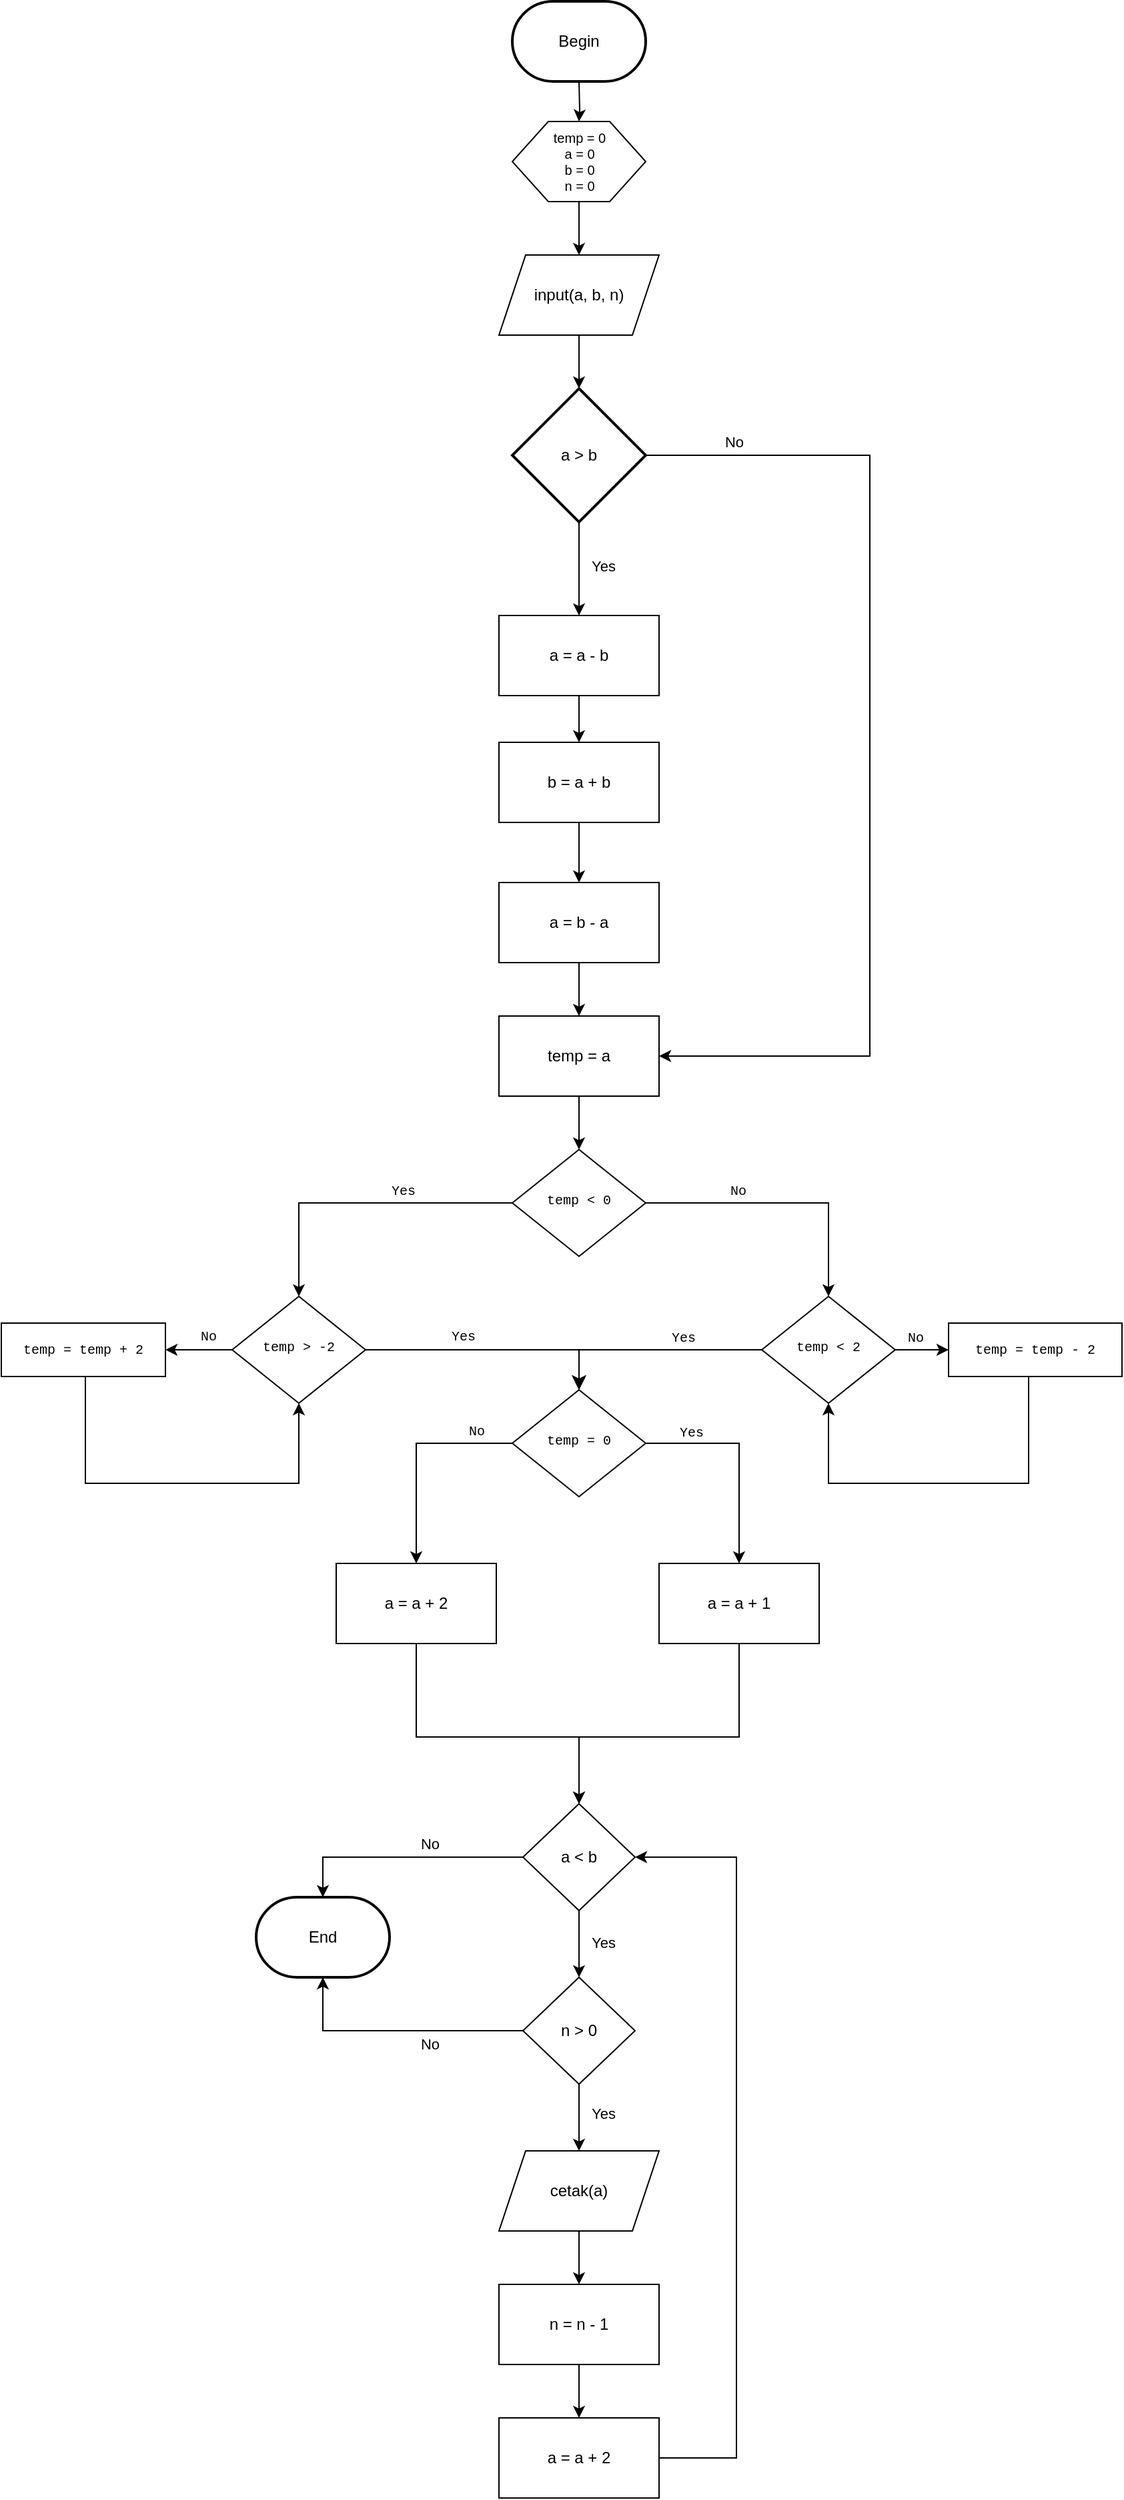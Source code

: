 <mxfile version="21.7.5" type="github">
  <diagram name="Page-1" id="A41Sm2gP48WwYxCH8jK3">
    <mxGraphModel dx="1105" dy="713" grid="1" gridSize="10" guides="1" tooltips="1" connect="1" arrows="1" fold="1" page="1" pageScale="1" pageWidth="827" pageHeight="1169" math="0" shadow="0">
      <root>
        <mxCell id="0" />
        <mxCell id="1" parent="0" />
        <mxCell id="9rebO3kFmRryqbS-nXFS-4" style="edgeStyle=orthogonalEdgeStyle;rounded=0;orthogonalLoop=1;jettySize=auto;html=1;" parent="1" target="9rebO3kFmRryqbS-nXFS-3" edge="1">
          <mxGeometry relative="1" as="geometry">
            <mxPoint x="872" y="150" as="sourcePoint" />
          </mxGeometry>
        </mxCell>
        <mxCell id="9rebO3kFmRryqbS-nXFS-2" value="" style="verticalLabelPosition=bottom;verticalAlign=top;html=1;shape=hexagon;perimeter=hexagonPerimeter2;arcSize=6;size=0.27;" parent="1" vertex="1">
          <mxGeometry x="822" y="180" width="100" height="60" as="geometry" />
        </mxCell>
        <mxCell id="9rebO3kFmRryqbS-nXFS-11" style="edgeStyle=orthogonalEdgeStyle;rounded=0;orthogonalLoop=1;jettySize=auto;html=1;entryX=0.5;entryY=0;entryDx=0;entryDy=0;" parent="1" source="9rebO3kFmRryqbS-nXFS-3" target="9rebO3kFmRryqbS-nXFS-5" edge="1">
          <mxGeometry relative="1" as="geometry" />
        </mxCell>
        <mxCell id="9rebO3kFmRryqbS-nXFS-3" value="&lt;div style=&quot;font-size: 10px;&quot;&gt;&lt;font style=&quot;font-size: 10px;&quot;&gt;temp = 0&lt;/font&gt;&lt;/div&gt;&lt;div style=&quot;font-size: 10px;&quot;&gt;&lt;font style=&quot;font-size: 10px;&quot;&gt;a = 0&lt;/font&gt;&lt;/div&gt;&lt;div style=&quot;font-size: 10px;&quot;&gt;&lt;font style=&quot;font-size: 10px;&quot;&gt;b = 0&lt;/font&gt;&lt;/div&gt;&lt;div style=&quot;font-size: 10px;&quot;&gt;&lt;font style=&quot;font-size: 10px;&quot;&gt;n = 0&lt;font style=&quot;font-size: 10px;&quot;&gt;&lt;br&gt;&lt;/font&gt;&lt;/font&gt;&lt;/div&gt;" style="text;html=1;align=center;verticalAlign=middle;resizable=0;points=[];autosize=1;strokeColor=none;fillColor=none;" parent="1" vertex="1">
          <mxGeometry x="842" y="180" width="60" height="60" as="geometry" />
        </mxCell>
        <mxCell id="9rebO3kFmRryqbS-nXFS-48" style="edgeStyle=orthogonalEdgeStyle;rounded=0;orthogonalLoop=1;jettySize=auto;html=1;entryX=0.5;entryY=0;entryDx=0;entryDy=0;entryPerimeter=0;" parent="1" source="9rebO3kFmRryqbS-nXFS-5" target="9rebO3kFmRryqbS-nXFS-47" edge="1">
          <mxGeometry relative="1" as="geometry" />
        </mxCell>
        <mxCell id="9rebO3kFmRryqbS-nXFS-5" value="input(a, b, n)" style="shape=parallelogram;perimeter=parallelogramPerimeter;whiteSpace=wrap;html=1;fixedSize=1;" parent="1" vertex="1">
          <mxGeometry x="812" y="280" width="120" height="60" as="geometry" />
        </mxCell>
        <mxCell id="9rebO3kFmRryqbS-nXFS-52" style="edgeStyle=orthogonalEdgeStyle;rounded=0;orthogonalLoop=1;jettySize=auto;html=1;entryX=0.5;entryY=0;entryDx=0;entryDy=0;" parent="1" source="9rebO3kFmRryqbS-nXFS-47" target="9rebO3kFmRryqbS-nXFS-49" edge="1">
          <mxGeometry relative="1" as="geometry" />
        </mxCell>
        <mxCell id="9rebO3kFmRryqbS-nXFS-57" value="Yes" style="edgeLabel;html=1;align=center;verticalAlign=middle;resizable=0;points=[];" parent="9rebO3kFmRryqbS-nXFS-52" vertex="1" connectable="0">
          <mxGeometry x="-0.064" relative="1" as="geometry">
            <mxPoint x="18" as="offset" />
          </mxGeometry>
        </mxCell>
        <mxCell id="9rebO3kFmRryqbS-nXFS-130" style="edgeStyle=orthogonalEdgeStyle;rounded=0;orthogonalLoop=1;jettySize=auto;html=1;entryX=1;entryY=0.5;entryDx=0;entryDy=0;" parent="1" source="9rebO3kFmRryqbS-nXFS-47" target="9rebO3kFmRryqbS-nXFS-134" edge="1">
          <mxGeometry relative="1" as="geometry">
            <mxPoint x="1090" y="890" as="targetPoint" />
            <Array as="points">
              <mxPoint x="1090" y="430" />
              <mxPoint x="1090" y="880" />
            </Array>
          </mxGeometry>
        </mxCell>
        <mxCell id="9rebO3kFmRryqbS-nXFS-131" value="No" style="edgeLabel;html=1;align=center;verticalAlign=middle;resizable=0;points=[];" parent="9rebO3kFmRryqbS-nXFS-130" vertex="1" connectable="0">
          <mxGeometry x="-0.809" relative="1" as="geometry">
            <mxPoint x="-8" y="-10" as="offset" />
          </mxGeometry>
        </mxCell>
        <mxCell id="9rebO3kFmRryqbS-nXFS-47" value="a &amp;gt; b" style="strokeWidth=2;html=1;shape=mxgraph.flowchart.decision;whiteSpace=wrap;" parent="1" vertex="1">
          <mxGeometry x="822" y="380" width="100" height="100" as="geometry" />
        </mxCell>
        <mxCell id="9rebO3kFmRryqbS-nXFS-54" style="edgeStyle=orthogonalEdgeStyle;rounded=0;orthogonalLoop=1;jettySize=auto;html=1;entryX=0.5;entryY=0;entryDx=0;entryDy=0;" parent="1" source="9rebO3kFmRryqbS-nXFS-49" target="9rebO3kFmRryqbS-nXFS-50" edge="1">
          <mxGeometry relative="1" as="geometry" />
        </mxCell>
        <mxCell id="9rebO3kFmRryqbS-nXFS-49" value="a = a - b" style="rounded=0;whiteSpace=wrap;html=1;" parent="1" vertex="1">
          <mxGeometry x="812" y="550" width="120" height="60" as="geometry" />
        </mxCell>
        <mxCell id="9rebO3kFmRryqbS-nXFS-55" style="edgeStyle=orthogonalEdgeStyle;rounded=0;orthogonalLoop=1;jettySize=auto;html=1;entryX=0.5;entryY=0;entryDx=0;entryDy=0;" parent="1" source="9rebO3kFmRryqbS-nXFS-50" target="9rebO3kFmRryqbS-nXFS-51" edge="1">
          <mxGeometry relative="1" as="geometry" />
        </mxCell>
        <mxCell id="9rebO3kFmRryqbS-nXFS-50" value="b = a + b" style="rounded=0;whiteSpace=wrap;html=1;" parent="1" vertex="1">
          <mxGeometry x="812" y="645" width="120" height="60" as="geometry" />
        </mxCell>
        <mxCell id="9rebO3kFmRryqbS-nXFS-129" style="edgeStyle=orthogonalEdgeStyle;rounded=0;orthogonalLoop=1;jettySize=auto;html=1;entryX=0.5;entryY=0;entryDx=0;entryDy=0;" parent="1" source="9rebO3kFmRryqbS-nXFS-51" target="9rebO3kFmRryqbS-nXFS-134" edge="1">
          <mxGeometry relative="1" as="geometry">
            <mxPoint x="872" y="860" as="targetPoint" />
          </mxGeometry>
        </mxCell>
        <mxCell id="9rebO3kFmRryqbS-nXFS-51" value="a = b - a" style="rounded=0;whiteSpace=wrap;html=1;" parent="1" vertex="1">
          <mxGeometry x="812" y="750" width="120" height="60" as="geometry" />
        </mxCell>
        <mxCell id="9rebO3kFmRryqbS-nXFS-95" style="edgeStyle=orthogonalEdgeStyle;rounded=0;orthogonalLoop=1;jettySize=auto;html=1;entryX=0.5;entryY=0;entryDx=0;entryDy=0;fontFamily=Courier New;fontSize=10;" parent="1" source="9rebO3kFmRryqbS-nXFS-99" target="9rebO3kFmRryqbS-nXFS-103" edge="1">
          <mxGeometry relative="1" as="geometry" />
        </mxCell>
        <mxCell id="9rebO3kFmRryqbS-nXFS-96" value="&lt;font style=&quot;font-size: 10px;&quot; face=&quot;Courier New&quot;&gt;Yes&lt;/font&gt;" style="edgeLabel;html=1;align=center;verticalAlign=middle;resizable=0;points=[];" parent="9rebO3kFmRryqbS-nXFS-95" vertex="1" connectable="0">
          <mxGeometry x="-0.37" relative="1" as="geometry">
            <mxPoint x="-10" y="-10" as="offset" />
          </mxGeometry>
        </mxCell>
        <mxCell id="9rebO3kFmRryqbS-nXFS-97" style="edgeStyle=orthogonalEdgeStyle;rounded=0;orthogonalLoop=1;jettySize=auto;html=1;entryX=0.5;entryY=0;entryDx=0;entryDy=0;fontFamily=Courier New;fontSize=10;" parent="1" source="9rebO3kFmRryqbS-nXFS-99" target="9rebO3kFmRryqbS-nXFS-124" edge="1">
          <mxGeometry relative="1" as="geometry">
            <mxPoint x="1082" y="1040" as="targetPoint" />
          </mxGeometry>
        </mxCell>
        <mxCell id="9rebO3kFmRryqbS-nXFS-98" value="&lt;font style=&quot;font-size: 10px;&quot; face=&quot;Courier New&quot;&gt;No&lt;/font&gt;" style="edgeLabel;html=1;align=center;verticalAlign=middle;resizable=0;points=[];" parent="9rebO3kFmRryqbS-nXFS-97" vertex="1" connectable="0">
          <mxGeometry x="-0.336" y="-1" relative="1" as="geometry">
            <mxPoint y="-11" as="offset" />
          </mxGeometry>
        </mxCell>
        <mxCell id="9rebO3kFmRryqbS-nXFS-99" value="temp &amp;lt; 0" style="rhombus;whiteSpace=wrap;html=1;shadow=0;fontFamily=Courier New;fontSize=10;align=center;strokeWidth=1;spacing=6;spacingTop=-4;" parent="1" vertex="1">
          <mxGeometry x="822" y="950" width="100" height="80" as="geometry" />
        </mxCell>
        <mxCell id="9rebO3kFmRryqbS-nXFS-100" value="Yes" style="edgeStyle=orthogonalEdgeStyle;html=1;jettySize=auto;orthogonalLoop=1;fontSize=10;endArrow=classic;endFill=1;endSize=8;strokeWidth=1;shadow=0;labelBackgroundColor=none;fontFamily=Courier New;labelBorderColor=none;rounded=0;entryX=0.5;entryY=0;entryDx=0;entryDy=0;" parent="1" source="9rebO3kFmRryqbS-nXFS-103" target="9rebO3kFmRryqbS-nXFS-110" edge="1">
          <mxGeometry x="-0.234" y="10" relative="1" as="geometry">
            <mxPoint as="offset" />
            <mxPoint x="782" y="1100" as="targetPoint" />
          </mxGeometry>
        </mxCell>
        <mxCell id="9rebO3kFmRryqbS-nXFS-101" style="edgeStyle=orthogonalEdgeStyle;rounded=0;orthogonalLoop=1;jettySize=auto;html=1;entryX=1;entryY=0.5;entryDx=0;entryDy=0;fontFamily=Courier New;fontSize=10;" parent="1" source="9rebO3kFmRryqbS-nXFS-103" target="9rebO3kFmRryqbS-nXFS-105" edge="1">
          <mxGeometry relative="1" as="geometry" />
        </mxCell>
        <mxCell id="9rebO3kFmRryqbS-nXFS-102" value="&lt;div style=&quot;font-size: 10px;&quot;&gt;No&lt;/div&gt;" style="edgeLabel;html=1;align=center;verticalAlign=middle;resizable=0;points=[];fontSize=10;fontFamily=Courier New;" parent="9rebO3kFmRryqbS-nXFS-101" vertex="1" connectable="0">
          <mxGeometry x="-0.28" relative="1" as="geometry">
            <mxPoint y="-10" as="offset" />
          </mxGeometry>
        </mxCell>
        <mxCell id="9rebO3kFmRryqbS-nXFS-103" value="temp &amp;gt; -2" style="rhombus;whiteSpace=wrap;html=1;shadow=0;fontFamily=Courier New;fontSize=10;align=center;strokeWidth=1;spacing=6;spacingTop=-4;" parent="1" vertex="1">
          <mxGeometry x="612" y="1060" width="100" height="80" as="geometry" />
        </mxCell>
        <mxCell id="9rebO3kFmRryqbS-nXFS-104" style="edgeStyle=orthogonalEdgeStyle;rounded=0;orthogonalLoop=1;jettySize=auto;html=1;entryX=0.5;entryY=1;entryDx=0;entryDy=0;fontFamily=Courier New;fontSize=10;" parent="1" source="9rebO3kFmRryqbS-nXFS-105" target="9rebO3kFmRryqbS-nXFS-103" edge="1">
          <mxGeometry relative="1" as="geometry">
            <mxPoint x="502.0" y="1280" as="targetPoint" />
            <Array as="points">
              <mxPoint x="502" y="1200" />
              <mxPoint x="662" y="1200" />
            </Array>
          </mxGeometry>
        </mxCell>
        <mxCell id="9rebO3kFmRryqbS-nXFS-105" value="temp = temp + 2" style="rounded=1;whiteSpace=wrap;html=1;fontSize=10;glass=0;strokeWidth=1;shadow=0;fontFamily=Courier New;arcSize=0;" parent="1" vertex="1">
          <mxGeometry x="439" y="1080" width="123" height="40" as="geometry" />
        </mxCell>
        <mxCell id="9rebO3kFmRryqbS-nXFS-108" style="edgeStyle=orthogonalEdgeStyle;rounded=0;orthogonalLoop=1;jettySize=auto;html=1;entryX=0.5;entryY=0;entryDx=0;entryDy=0;fontFamily=Courier New;fontSize=10;" parent="1" source="9rebO3kFmRryqbS-nXFS-110" target="9rebO3kFmRryqbS-nXFS-139" edge="1">
          <mxGeometry relative="1" as="geometry">
            <mxPoint x="995.5" y="1260" as="targetPoint" />
          </mxGeometry>
        </mxCell>
        <mxCell id="9rebO3kFmRryqbS-nXFS-109" value="&lt;font style=&quot;font-size: 10px;&quot;&gt;Yes&lt;/font&gt;" style="edgeLabel;html=1;align=center;verticalAlign=middle;resizable=0;points=[];fontFamily=Courier New;fontSize=10;" parent="9rebO3kFmRryqbS-nXFS-108" vertex="1" connectable="0">
          <mxGeometry x="0.034" y="-1" relative="1" as="geometry">
            <mxPoint x="-35" y="-21" as="offset" />
          </mxGeometry>
        </mxCell>
        <mxCell id="9rebO3kFmRryqbS-nXFS-110" value="temp = 0" style="rhombus;whiteSpace=wrap;html=1;shadow=0;fontFamily=Courier New;fontSize=10;align=center;strokeWidth=1;spacing=6;spacingTop=-4;" parent="1" vertex="1">
          <mxGeometry x="822" y="1130" width="100" height="80" as="geometry" />
        </mxCell>
        <mxCell id="9rebO3kFmRryqbS-nXFS-118" style="edgeStyle=orthogonalEdgeStyle;rounded=0;orthogonalLoop=1;jettySize=auto;html=1;entryX=0.5;entryY=0;entryDx=0;entryDy=0;exitX=0;exitY=0.5;exitDx=0;exitDy=0;fontFamily=Courier New;fontSize=10;" parent="1" source="9rebO3kFmRryqbS-nXFS-110" target="9rebO3kFmRryqbS-nXFS-138" edge="1">
          <mxGeometry relative="1" as="geometry">
            <mxPoint x="669" y="1170" as="sourcePoint" />
            <mxPoint x="744.04" y="1260.28" as="targetPoint" />
          </mxGeometry>
        </mxCell>
        <mxCell id="9rebO3kFmRryqbS-nXFS-119" value="No" style="edgeLabel;html=1;align=center;verticalAlign=middle;resizable=0;points=[];fontFamily=Courier New;fontSize=10;" parent="9rebO3kFmRryqbS-nXFS-118" vertex="1" connectable="0">
          <mxGeometry x="0.034" y="-1" relative="1" as="geometry">
            <mxPoint x="46" y="-21" as="offset" />
          </mxGeometry>
        </mxCell>
        <mxCell id="9rebO3kFmRryqbS-nXFS-120" style="edgeStyle=orthogonalEdgeStyle;rounded=0;orthogonalLoop=1;jettySize=auto;html=1;entryX=0.5;entryY=0;entryDx=0;entryDy=0;" parent="1" source="9rebO3kFmRryqbS-nXFS-124" target="9rebO3kFmRryqbS-nXFS-110" edge="1">
          <mxGeometry relative="1" as="geometry" />
        </mxCell>
        <mxCell id="9rebO3kFmRryqbS-nXFS-121" value="&lt;font face=&quot;Courier New&quot; style=&quot;font-size: 10px;&quot;&gt;Yes&lt;/font&gt;" style="edgeLabel;html=1;align=center;verticalAlign=middle;resizable=0;points=[];" parent="9rebO3kFmRryqbS-nXFS-120" vertex="1" connectable="0">
          <mxGeometry x="-0.489" y="1" relative="1" as="geometry">
            <mxPoint x="-17" y="-11" as="offset" />
          </mxGeometry>
        </mxCell>
        <mxCell id="9rebO3kFmRryqbS-nXFS-122" style="edgeStyle=orthogonalEdgeStyle;rounded=0;orthogonalLoop=1;jettySize=auto;html=1;entryX=0;entryY=0.5;entryDx=0;entryDy=0;" parent="1" source="9rebO3kFmRryqbS-nXFS-124" target="9rebO3kFmRryqbS-nXFS-128" edge="1">
          <mxGeometry relative="1" as="geometry" />
        </mxCell>
        <mxCell id="9rebO3kFmRryqbS-nXFS-123" value="&lt;font style=&quot;font-size: 10px;&quot; face=&quot;Courier New&quot;&gt;No&lt;/font&gt;" style="edgeLabel;html=1;align=center;verticalAlign=middle;resizable=0;points=[];" parent="9rebO3kFmRryqbS-nXFS-122" vertex="1" connectable="0">
          <mxGeometry x="-0.26" y="-1" relative="1" as="geometry">
            <mxPoint y="-11" as="offset" />
          </mxGeometry>
        </mxCell>
        <mxCell id="9rebO3kFmRryqbS-nXFS-124" value="temp &amp;lt; 2" style="rhombus;whiteSpace=wrap;html=1;shadow=0;fontFamily=Courier New;fontSize=10;align=center;strokeWidth=1;spacing=6;spacingTop=-4;" parent="1" vertex="1">
          <mxGeometry x="1009" y="1060" width="100" height="80" as="geometry" />
        </mxCell>
        <mxCell id="9rebO3kFmRryqbS-nXFS-127" style="edgeStyle=orthogonalEdgeStyle;rounded=0;orthogonalLoop=1;jettySize=auto;html=1;entryX=0.5;entryY=1;entryDx=0;entryDy=0;" parent="1" source="9rebO3kFmRryqbS-nXFS-128" target="9rebO3kFmRryqbS-nXFS-124" edge="1">
          <mxGeometry relative="1" as="geometry">
            <Array as="points">
              <mxPoint x="1209" y="1200" />
              <mxPoint x="1059" y="1200" />
            </Array>
          </mxGeometry>
        </mxCell>
        <mxCell id="9rebO3kFmRryqbS-nXFS-128" value="temp = temp - 2" style="rounded=1;whiteSpace=wrap;html=1;fontSize=10;glass=0;strokeWidth=1;shadow=0;fontFamily=Courier New;arcSize=0;" parent="1" vertex="1">
          <mxGeometry x="1149" y="1080" width="130" height="40" as="geometry" />
        </mxCell>
        <mxCell id="9rebO3kFmRryqbS-nXFS-135" value="" style="edgeStyle=orthogonalEdgeStyle;rounded=0;orthogonalLoop=1;jettySize=auto;html=1;" parent="1" source="9rebO3kFmRryqbS-nXFS-134" target="9rebO3kFmRryqbS-nXFS-99" edge="1">
          <mxGeometry relative="1" as="geometry" />
        </mxCell>
        <mxCell id="9rebO3kFmRryqbS-nXFS-134" value="temp = a" style="rounded=0;whiteSpace=wrap;html=1;" parent="1" vertex="1">
          <mxGeometry x="812" y="850" width="120" height="60" as="geometry" />
        </mxCell>
        <mxCell id="9rebO3kFmRryqbS-nXFS-141" style="edgeStyle=orthogonalEdgeStyle;rounded=0;orthogonalLoop=1;jettySize=auto;html=1;entryX=0.5;entryY=0;entryDx=0;entryDy=0;" parent="1" source="9rebO3kFmRryqbS-nXFS-138" target="9rebO3kFmRryqbS-nXFS-144" edge="1">
          <mxGeometry relative="1" as="geometry">
            <Array as="points">
              <mxPoint x="750" y="1390" />
              <mxPoint x="872" y="1390" />
            </Array>
            <mxPoint x="812" y="1390.0" as="targetPoint" />
          </mxGeometry>
        </mxCell>
        <mxCell id="9rebO3kFmRryqbS-nXFS-138" value="a = a + 2" style="rounded=0;whiteSpace=wrap;html=1;" parent="1" vertex="1">
          <mxGeometry x="690" y="1260" width="120" height="60" as="geometry" />
        </mxCell>
        <mxCell id="9rebO3kFmRryqbS-nXFS-142" style="edgeStyle=orthogonalEdgeStyle;rounded=0;orthogonalLoop=1;jettySize=auto;html=1;entryX=0.5;entryY=0;entryDx=0;entryDy=0;" parent="1" source="9rebO3kFmRryqbS-nXFS-139" target="9rebO3kFmRryqbS-nXFS-144" edge="1">
          <mxGeometry relative="1" as="geometry">
            <mxPoint x="932.0" y="1390.0" as="targetPoint" />
            <Array as="points">
              <mxPoint x="992" y="1390" />
              <mxPoint x="872" y="1390" />
            </Array>
          </mxGeometry>
        </mxCell>
        <mxCell id="9rebO3kFmRryqbS-nXFS-139" value="a = a + 1" style="rounded=0;whiteSpace=wrap;html=1;" parent="1" vertex="1">
          <mxGeometry x="932" y="1260" width="120" height="60" as="geometry" />
        </mxCell>
        <mxCell id="9rebO3kFmRryqbS-nXFS-152" value="" style="edgeStyle=orthogonalEdgeStyle;rounded=0;orthogonalLoop=1;jettySize=auto;html=1;entryX=0.5;entryY=0;entryDx=0;entryDy=0;" parent="1" source="9rebO3kFmRryqbS-nXFS-144" target="9rebO3kFmRryqbS-nXFS-160" edge="1">
          <mxGeometry relative="1" as="geometry" />
        </mxCell>
        <mxCell id="9rebO3kFmRryqbS-nXFS-153" value="Yes" style="edgeLabel;html=1;align=center;verticalAlign=middle;resizable=0;points=[];" parent="9rebO3kFmRryqbS-nXFS-152" vertex="1" connectable="0">
          <mxGeometry x="0.027" y="2" relative="1" as="geometry">
            <mxPoint x="16" y="-2" as="offset" />
          </mxGeometry>
        </mxCell>
        <mxCell id="9rebO3kFmRryqbS-nXFS-156" style="edgeStyle=orthogonalEdgeStyle;rounded=0;orthogonalLoop=1;jettySize=auto;html=1;entryX=0.5;entryY=0;entryDx=0;entryDy=0;entryPerimeter=0;" parent="1" source="9rebO3kFmRryqbS-nXFS-144" target="9rebO3kFmRryqbS-nXFS-155" edge="1">
          <mxGeometry relative="1" as="geometry">
            <Array as="points">
              <mxPoint x="680" y="1480" />
            </Array>
          </mxGeometry>
        </mxCell>
        <mxCell id="9rebO3kFmRryqbS-nXFS-158" value="No" style="edgeLabel;html=1;align=center;verticalAlign=middle;resizable=0;points=[];" parent="9rebO3kFmRryqbS-nXFS-156" vertex="1" connectable="0">
          <mxGeometry x="-0.075" y="-1" relative="1" as="geometry">
            <mxPoint x="13" y="-9" as="offset" />
          </mxGeometry>
        </mxCell>
        <mxCell id="9rebO3kFmRryqbS-nXFS-144" value="a &amp;lt; b" style="rhombus;whiteSpace=wrap;html=1;" parent="1" vertex="1">
          <mxGeometry x="830" y="1440" width="84" height="80" as="geometry" />
        </mxCell>
        <mxCell id="9rebO3kFmRryqbS-nXFS-150" style="edgeStyle=orthogonalEdgeStyle;rounded=0;orthogonalLoop=1;jettySize=auto;html=1;" parent="1" source="9rebO3kFmRryqbS-nXFS-147" target="9rebO3kFmRryqbS-nXFS-149" edge="1">
          <mxGeometry relative="1" as="geometry" />
        </mxCell>
        <mxCell id="9rebO3kFmRryqbS-nXFS-147" value="cetak(a)" style="shape=parallelogram;perimeter=parallelogramPerimeter;whiteSpace=wrap;html=1;fixedSize=1;" parent="1" vertex="1">
          <mxGeometry x="812" y="1700" width="120" height="60" as="geometry" />
        </mxCell>
        <mxCell id="9rebO3kFmRryqbS-nXFS-151" style="edgeStyle=orthogonalEdgeStyle;rounded=0;orthogonalLoop=1;jettySize=auto;html=1;entryX=1;entryY=0.5;entryDx=0;entryDy=0;exitX=1;exitY=0.5;exitDx=0;exitDy=0;" parent="1" source="m4Abpg3jTj8B2hDXwQZv-1" target="9rebO3kFmRryqbS-nXFS-144" edge="1">
          <mxGeometry relative="1" as="geometry">
            <Array as="points">
              <mxPoint x="990" y="1930" />
              <mxPoint x="990" y="1480" />
            </Array>
          </mxGeometry>
        </mxCell>
        <mxCell id="m4Abpg3jTj8B2hDXwQZv-2" style="edgeStyle=orthogonalEdgeStyle;rounded=0;orthogonalLoop=1;jettySize=auto;html=1;entryX=0.5;entryY=0;entryDx=0;entryDy=0;" edge="1" parent="1" source="9rebO3kFmRryqbS-nXFS-149" target="m4Abpg3jTj8B2hDXwQZv-1">
          <mxGeometry relative="1" as="geometry" />
        </mxCell>
        <mxCell id="9rebO3kFmRryqbS-nXFS-149" value="n = n - 1" style="rounded=0;whiteSpace=wrap;html=1;" parent="1" vertex="1">
          <mxGeometry x="812" y="1800" width="120" height="60" as="geometry" />
        </mxCell>
        <mxCell id="9rebO3kFmRryqbS-nXFS-155" value="End" style="strokeWidth=2;html=1;shape=mxgraph.flowchart.terminator;whiteSpace=wrap;" parent="1" vertex="1">
          <mxGeometry x="630" y="1510" width="100" height="60" as="geometry" />
        </mxCell>
        <mxCell id="9rebO3kFmRryqbS-nXFS-157" value="Begin" style="strokeWidth=2;html=1;shape=mxgraph.flowchart.terminator;whiteSpace=wrap;" parent="1" vertex="1">
          <mxGeometry x="822" y="90" width="100" height="60" as="geometry" />
        </mxCell>
        <mxCell id="9rebO3kFmRryqbS-nXFS-161" style="edgeStyle=orthogonalEdgeStyle;rounded=0;orthogonalLoop=1;jettySize=auto;html=1;entryX=0.5;entryY=0;entryDx=0;entryDy=0;" parent="1" source="9rebO3kFmRryqbS-nXFS-160" target="9rebO3kFmRryqbS-nXFS-147" edge="1">
          <mxGeometry relative="1" as="geometry" />
        </mxCell>
        <mxCell id="9rebO3kFmRryqbS-nXFS-162" value="Yes" style="edgeLabel;html=1;align=center;verticalAlign=middle;resizable=0;points=[];" parent="9rebO3kFmRryqbS-nXFS-161" vertex="1" connectable="0">
          <mxGeometry x="-0.011" y="1" relative="1" as="geometry">
            <mxPoint x="17" y="-3" as="offset" />
          </mxGeometry>
        </mxCell>
        <mxCell id="9rebO3kFmRryqbS-nXFS-163" style="edgeStyle=orthogonalEdgeStyle;rounded=0;orthogonalLoop=1;jettySize=auto;html=1;entryX=0.5;entryY=1;entryDx=0;entryDy=0;entryPerimeter=0;" parent="1" source="9rebO3kFmRryqbS-nXFS-160" target="9rebO3kFmRryqbS-nXFS-155" edge="1">
          <mxGeometry relative="1" as="geometry" />
        </mxCell>
        <mxCell id="9rebO3kFmRryqbS-nXFS-164" value="No" style="edgeLabel;html=1;align=center;verticalAlign=middle;resizable=0;points=[];" parent="9rebO3kFmRryqbS-nXFS-163" vertex="1" connectable="0">
          <mxGeometry x="-0.464" y="1" relative="1" as="geometry">
            <mxPoint x="-19" y="9" as="offset" />
          </mxGeometry>
        </mxCell>
        <mxCell id="9rebO3kFmRryqbS-nXFS-160" value="n &amp;gt; 0" style="rhombus;whiteSpace=wrap;html=1;" parent="1" vertex="1">
          <mxGeometry x="830" y="1570" width="84" height="80" as="geometry" />
        </mxCell>
        <mxCell id="m4Abpg3jTj8B2hDXwQZv-1" value="a = a + 2" style="rounded=0;whiteSpace=wrap;html=1;" vertex="1" parent="1">
          <mxGeometry x="812" y="1900" width="120" height="60" as="geometry" />
        </mxCell>
      </root>
    </mxGraphModel>
  </diagram>
</mxfile>
